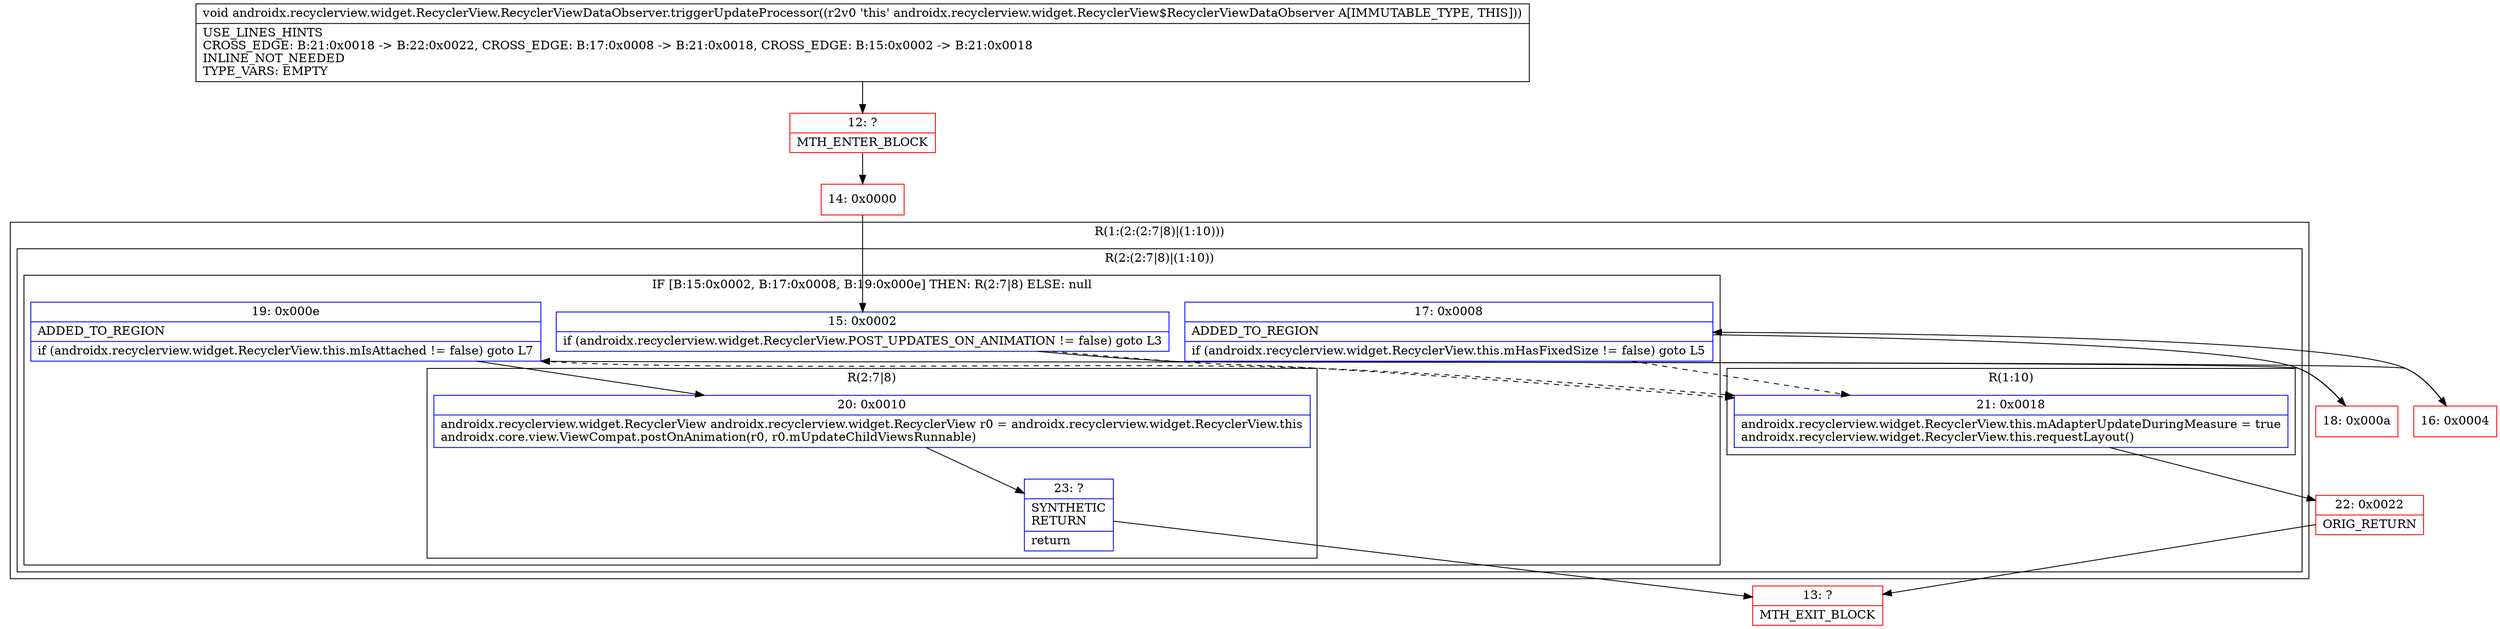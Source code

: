 digraph "CFG forandroidx.recyclerview.widget.RecyclerView.RecyclerViewDataObserver.triggerUpdateProcessor()V" {
subgraph cluster_Region_62399929 {
label = "R(1:(2:(2:7|8)|(1:10)))";
node [shape=record,color=blue];
subgraph cluster_Region_2093979031 {
label = "R(2:(2:7|8)|(1:10))";
node [shape=record,color=blue];
subgraph cluster_IfRegion_703630236 {
label = "IF [B:15:0x0002, B:17:0x0008, B:19:0x000e] THEN: R(2:7|8) ELSE: null";
node [shape=record,color=blue];
Node_15 [shape=record,label="{15\:\ 0x0002|if (androidx.recyclerview.widget.RecyclerView.POST_UPDATES_ON_ANIMATION != false) goto L3\l}"];
Node_17 [shape=record,label="{17\:\ 0x0008|ADDED_TO_REGION\l|if (androidx.recyclerview.widget.RecyclerView.this.mHasFixedSize != false) goto L5\l}"];
Node_19 [shape=record,label="{19\:\ 0x000e|ADDED_TO_REGION\l|if (androidx.recyclerview.widget.RecyclerView.this.mIsAttached != false) goto L7\l}"];
subgraph cluster_Region_116867125 {
label = "R(2:7|8)";
node [shape=record,color=blue];
Node_20 [shape=record,label="{20\:\ 0x0010|androidx.recyclerview.widget.RecyclerView androidx.recyclerview.widget.RecyclerView r0 = androidx.recyclerview.widget.RecyclerView.this\landroidx.core.view.ViewCompat.postOnAnimation(r0, r0.mUpdateChildViewsRunnable)\l}"];
Node_23 [shape=record,label="{23\:\ ?|SYNTHETIC\lRETURN\l|return\l}"];
}
}
subgraph cluster_Region_1430136587 {
label = "R(1:10)";
node [shape=record,color=blue];
Node_21 [shape=record,label="{21\:\ 0x0018|androidx.recyclerview.widget.RecyclerView.this.mAdapterUpdateDuringMeasure = true\landroidx.recyclerview.widget.RecyclerView.this.requestLayout()\l}"];
}
}
}
Node_12 [shape=record,color=red,label="{12\:\ ?|MTH_ENTER_BLOCK\l}"];
Node_14 [shape=record,color=red,label="{14\:\ 0x0000}"];
Node_16 [shape=record,color=red,label="{16\:\ 0x0004}"];
Node_18 [shape=record,color=red,label="{18\:\ 0x000a}"];
Node_13 [shape=record,color=red,label="{13\:\ ?|MTH_EXIT_BLOCK\l}"];
Node_22 [shape=record,color=red,label="{22\:\ 0x0022|ORIG_RETURN\l}"];
MethodNode[shape=record,label="{void androidx.recyclerview.widget.RecyclerView.RecyclerViewDataObserver.triggerUpdateProcessor((r2v0 'this' androidx.recyclerview.widget.RecyclerView$RecyclerViewDataObserver A[IMMUTABLE_TYPE, THIS]))  | USE_LINES_HINTS\lCROSS_EDGE: B:21:0x0018 \-\> B:22:0x0022, CROSS_EDGE: B:17:0x0008 \-\> B:21:0x0018, CROSS_EDGE: B:15:0x0002 \-\> B:21:0x0018\lINLINE_NOT_NEEDED\lTYPE_VARS: EMPTY\l}"];
MethodNode -> Node_12;Node_15 -> Node_16;
Node_15 -> Node_21[style=dashed];
Node_17 -> Node_18;
Node_17 -> Node_21[style=dashed];
Node_19 -> Node_20;
Node_19 -> Node_21[style=dashed];
Node_20 -> Node_23;
Node_23 -> Node_13;
Node_21 -> Node_22;
Node_12 -> Node_14;
Node_14 -> Node_15;
Node_16 -> Node_17;
Node_18 -> Node_19;
Node_22 -> Node_13;
}

